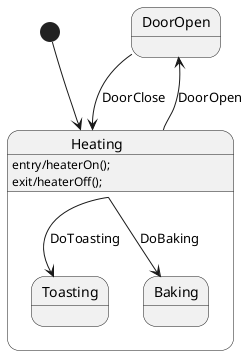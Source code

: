 @startuml Oven
[*] --> Heating
Heating: entry/heaterOn();
Heating: exit/heaterOff();
Heating --> DoorOpen: DoorOpen
DoorOpen --> Heating: DoorClose
state Heating {
    Heating --> Toasting: DoToasting
    Heating --> Baking: DoBaking

}

@enduml